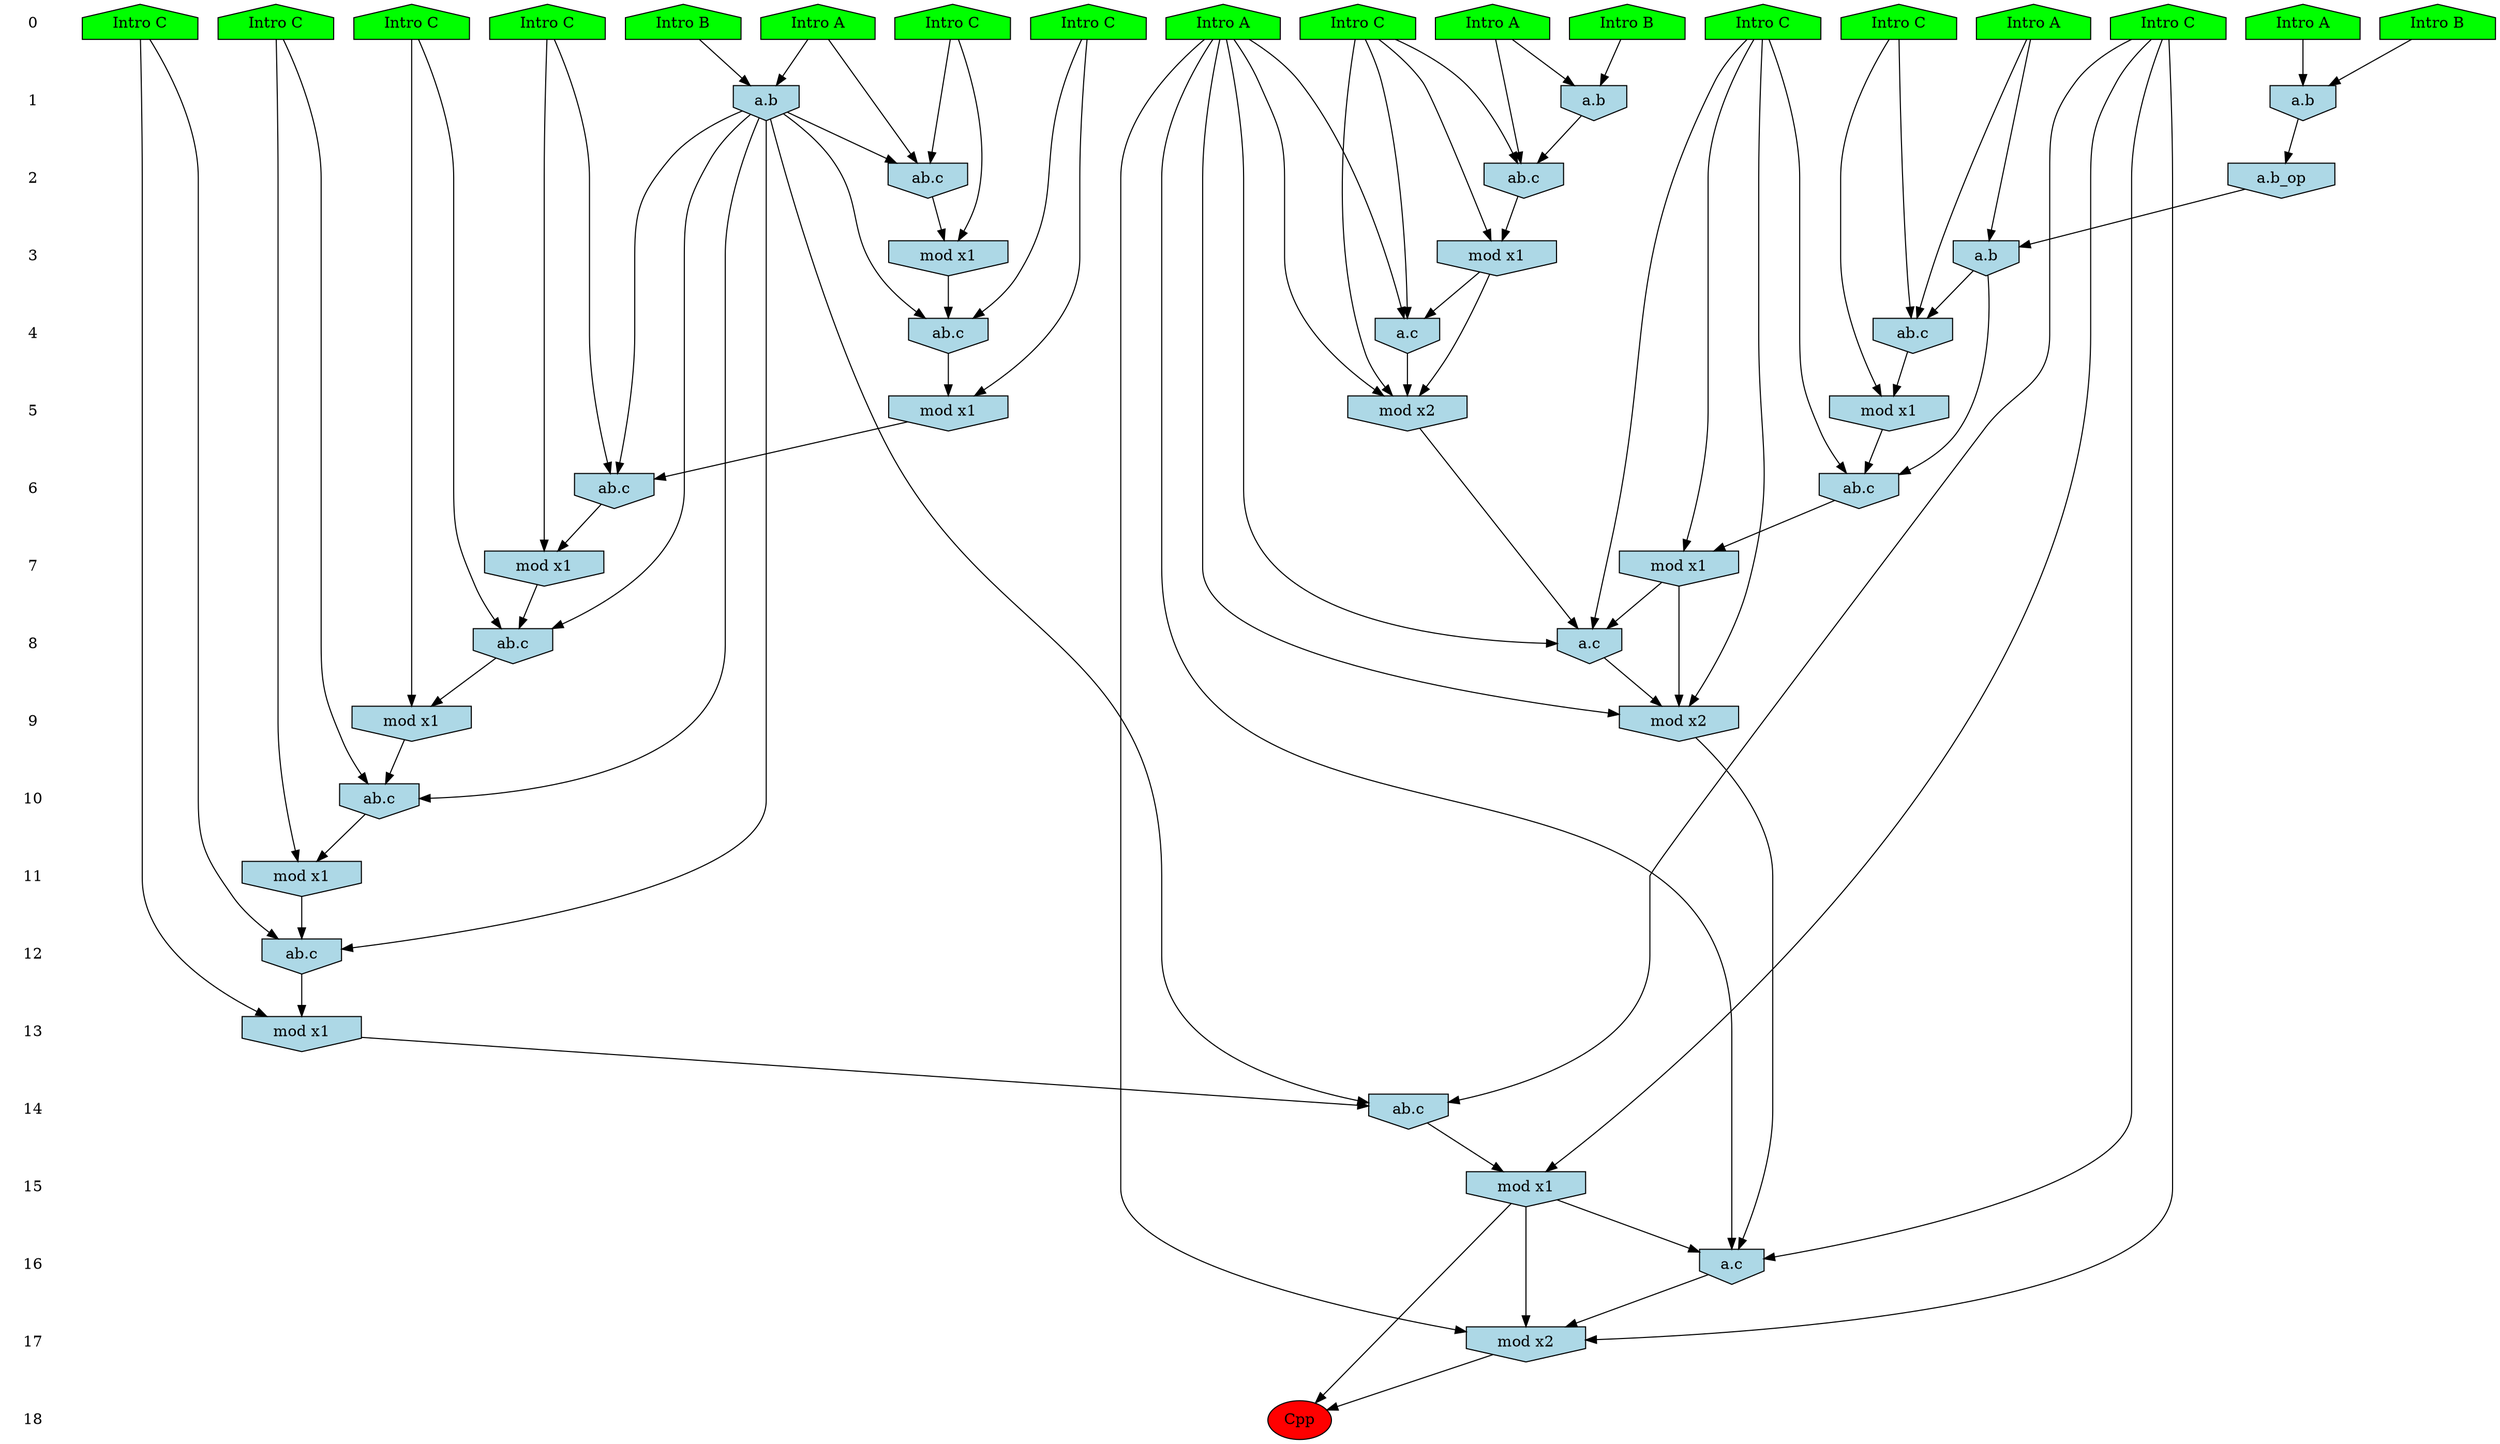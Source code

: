/* Compression of 1 causal flows obtained in average at 1.762087E+01 t.u */
/* Compressed causal flows were: [3117] */
digraph G{
 ranksep=.5 ; 
{ rank = same ; "0" [shape=plaintext] ; node_1 [label ="Intro A", shape=house, style=filled, fillcolor=green] ;
node_2 [label ="Intro B", shape=house, style=filled, fillcolor=green] ;
node_3 [label ="Intro A", shape=house, style=filled, fillcolor=green] ;
node_4 [label ="Intro A", shape=house, style=filled, fillcolor=green] ;
node_5 [label ="Intro A", shape=house, style=filled, fillcolor=green] ;
node_6 [label ="Intro B", shape=house, style=filled, fillcolor=green] ;
node_7 [label ="Intro A", shape=house, style=filled, fillcolor=green] ;
node_8 [label ="Intro B", shape=house, style=filled, fillcolor=green] ;
node_9 [label ="Intro C", shape=house, style=filled, fillcolor=green] ;
node_10 [label ="Intro C", shape=house, style=filled, fillcolor=green] ;
node_11 [label ="Intro C", shape=house, style=filled, fillcolor=green] ;
node_12 [label ="Intro C", shape=house, style=filled, fillcolor=green] ;
node_13 [label ="Intro C", shape=house, style=filled, fillcolor=green] ;
node_14 [label ="Intro C", shape=house, style=filled, fillcolor=green] ;
node_15 [label ="Intro C", shape=house, style=filled, fillcolor=green] ;
node_16 [label ="Intro C", shape=house, style=filled, fillcolor=green] ;
node_17 [label ="Intro C", shape=house, style=filled, fillcolor=green] ;
node_18 [label ="Intro C", shape=house, style=filled, fillcolor=green] ;
}
{ rank = same ; "1" [shape=plaintext] ; node_19 [label="a.b", shape=invhouse, style=filled, fillcolor = lightblue] ;
node_20 [label="a.b", shape=invhouse, style=filled, fillcolor = lightblue] ;
node_21 [label="a.b", shape=invhouse, style=filled, fillcolor = lightblue] ;
}
{ rank = same ; "2" [shape=plaintext] ; node_22 [label="a.b_op", shape=invhouse, style=filled, fillcolor = lightblue] ;
node_23 [label="ab.c", shape=invhouse, style=filled, fillcolor = lightblue] ;
node_25 [label="ab.c", shape=invhouse, style=filled, fillcolor = lightblue] ;
}
{ rank = same ; "3" [shape=plaintext] ; node_24 [label="mod x1", shape=invhouse, style=filled, fillcolor = lightblue] ;
node_26 [label="mod x1", shape=invhouse, style=filled, fillcolor = lightblue] ;
node_31 [label="a.b", shape=invhouse, style=filled, fillcolor = lightblue] ;
}
{ rank = same ; "4" [shape=plaintext] ; node_27 [label="ab.c", shape=invhouse, style=filled, fillcolor = lightblue] ;
node_34 [label="ab.c", shape=invhouse, style=filled, fillcolor = lightblue] ;
node_43 [label="a.c", shape=invhouse, style=filled, fillcolor = lightblue] ;
}
{ rank = same ; "5" [shape=plaintext] ; node_28 [label="mod x1", shape=invhouse, style=filled, fillcolor = lightblue] ;
node_35 [label="mod x1", shape=invhouse, style=filled, fillcolor = lightblue] ;
node_44 [label="mod x2", shape=invhouse, style=filled, fillcolor = lightblue] ;
}
{ rank = same ; "6" [shape=plaintext] ; node_29 [label="ab.c", shape=invhouse, style=filled, fillcolor = lightblue] ;
node_36 [label="ab.c", shape=invhouse, style=filled, fillcolor = lightblue] ;
}
{ rank = same ; "7" [shape=plaintext] ; node_30 [label="mod x1", shape=invhouse, style=filled, fillcolor = lightblue] ;
node_37 [label="mod x1", shape=invhouse, style=filled, fillcolor = lightblue] ;
}
{ rank = same ; "8" [shape=plaintext] ; node_32 [label="ab.c", shape=invhouse, style=filled, fillcolor = lightblue] ;
node_45 [label="a.c", shape=invhouse, style=filled, fillcolor = lightblue] ;
}
{ rank = same ; "9" [shape=plaintext] ; node_33 [label="mod x1", shape=invhouse, style=filled, fillcolor = lightblue] ;
node_46 [label="mod x2", shape=invhouse, style=filled, fillcolor = lightblue] ;
}
{ rank = same ; "10" [shape=plaintext] ; node_38 [label="ab.c", shape=invhouse, style=filled, fillcolor = lightblue] ;
}
{ rank = same ; "11" [shape=plaintext] ; node_39 [label="mod x1", shape=invhouse, style=filled, fillcolor = lightblue] ;
}
{ rank = same ; "12" [shape=plaintext] ; node_40 [label="ab.c", shape=invhouse, style=filled, fillcolor = lightblue] ;
}
{ rank = same ; "13" [shape=plaintext] ; node_41 [label="mod x1", shape=invhouse, style=filled, fillcolor = lightblue] ;
}
{ rank = same ; "14" [shape=plaintext] ; node_42 [label="ab.c", shape=invhouse, style=filled, fillcolor = lightblue] ;
}
{ rank = same ; "15" [shape=plaintext] ; node_47 [label="mod x1", shape=invhouse, style=filled, fillcolor = lightblue] ;
}
{ rank = same ; "16" [shape=plaintext] ; node_48 [label="a.c", shape=invhouse, style=filled, fillcolor = lightblue] ;
}
{ rank = same ; "17" [shape=plaintext] ; node_49 [label="mod x2", shape=invhouse, style=filled, fillcolor = lightblue] ;
}
{ rank = same ; "18" [shape=plaintext] ; node_50 [label ="Cpp", style=filled, fillcolor=red] ;
}
"0" -> "1" [style="invis"]; 
"1" -> "2" [style="invis"]; 
"2" -> "3" [style="invis"]; 
"3" -> "4" [style="invis"]; 
"4" -> "5" [style="invis"]; 
"5" -> "6" [style="invis"]; 
"6" -> "7" [style="invis"]; 
"7" -> "8" [style="invis"]; 
"8" -> "9" [style="invis"]; 
"9" -> "10" [style="invis"]; 
"10" -> "11" [style="invis"]; 
"11" -> "12" [style="invis"]; 
"12" -> "13" [style="invis"]; 
"13" -> "14" [style="invis"]; 
"14" -> "15" [style="invis"]; 
"15" -> "16" [style="invis"]; 
"16" -> "17" [style="invis"]; 
"17" -> "18" [style="invis"]; 
node_4 -> node_19
node_8 -> node_19
node_6 -> node_20
node_7 -> node_20
node_1 -> node_21
node_2 -> node_21
node_21 -> node_22
node_4 -> node_23
node_16 -> node_23
node_19 -> node_23
node_16 -> node_24
node_23 -> node_24
node_7 -> node_25
node_12 -> node_25
node_20 -> node_25
node_12 -> node_26
node_25 -> node_26
node_13 -> node_27
node_20 -> node_27
node_26 -> node_27
node_13 -> node_28
node_27 -> node_28
node_17 -> node_29
node_20 -> node_29
node_28 -> node_29
node_17 -> node_30
node_29 -> node_30
node_5 -> node_31
node_22 -> node_31
node_9 -> node_32
node_20 -> node_32
node_30 -> node_32
node_9 -> node_33
node_32 -> node_33
node_5 -> node_34
node_14 -> node_34
node_31 -> node_34
node_14 -> node_35
node_34 -> node_35
node_15 -> node_36
node_31 -> node_36
node_35 -> node_36
node_15 -> node_37
node_36 -> node_37
node_10 -> node_38
node_20 -> node_38
node_33 -> node_38
node_10 -> node_39
node_38 -> node_39
node_18 -> node_40
node_20 -> node_40
node_39 -> node_40
node_18 -> node_41
node_40 -> node_41
node_11 -> node_42
node_20 -> node_42
node_41 -> node_42
node_3 -> node_43
node_16 -> node_43
node_24 -> node_43
node_3 -> node_44
node_16 -> node_44
node_24 -> node_44
node_43 -> node_44
node_3 -> node_45
node_15 -> node_45
node_37 -> node_45
node_44 -> node_45
node_3 -> node_46
node_15 -> node_46
node_37 -> node_46
node_45 -> node_46
node_11 -> node_47
node_42 -> node_47
node_3 -> node_48
node_11 -> node_48
node_46 -> node_48
node_47 -> node_48
node_3 -> node_49
node_11 -> node_49
node_47 -> node_49
node_48 -> node_49
node_47 -> node_50
node_49 -> node_50
}
/*
 Dot generation time: 0.000215
*/